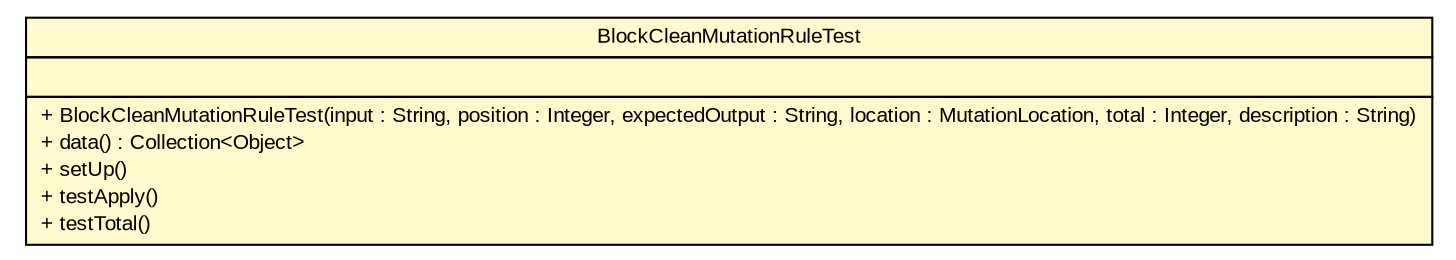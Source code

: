 #!/usr/local/bin/dot
#
# Class diagram 
# Generated by UMLGraph version R5_6 (http://www.umlgraph.org/)
#

digraph G {
	edge [fontname="arial",fontsize=10,labelfontname="arial",labelfontsize=10];
	node [fontname="arial",fontsize=10,shape=plaintext];
	nodesep=0.25;
	ranksep=0.5;
	// com.github.mkolisnyk.muto.generator.rules.BlockCleanMutationRuleTest
	c119 [label=<<table title="com.github.mkolisnyk.muto.generator.rules.BlockCleanMutationRuleTest" border="0" cellborder="1" cellspacing="0" cellpadding="2" port="p" bgcolor="lemonChiffon" href="./BlockCleanMutationRuleTest.html">
		<tr><td><table border="0" cellspacing="0" cellpadding="1">
<tr><td align="center" balign="center"> BlockCleanMutationRuleTest </td></tr>
		</table></td></tr>
		<tr><td><table border="0" cellspacing="0" cellpadding="1">
<tr><td align="left" balign="left">  </td></tr>
		</table></td></tr>
		<tr><td><table border="0" cellspacing="0" cellpadding="1">
<tr><td align="left" balign="left"> + BlockCleanMutationRuleTest(input : String, position : Integer, expectedOutput : String, location : MutationLocation, total : Integer, description : String) </td></tr>
<tr><td align="left" balign="left"> + data() : Collection&lt;Object&gt; </td></tr>
<tr><td align="left" balign="left"> + setUp() </td></tr>
<tr><td align="left" balign="left"> + testApply() </td></tr>
<tr><td align="left" balign="left"> + testTotal() </td></tr>
		</table></td></tr>
		</table>>, URL="./BlockCleanMutationRuleTest.html", fontname="arial", fontcolor="black", fontsize=10.0];
}

